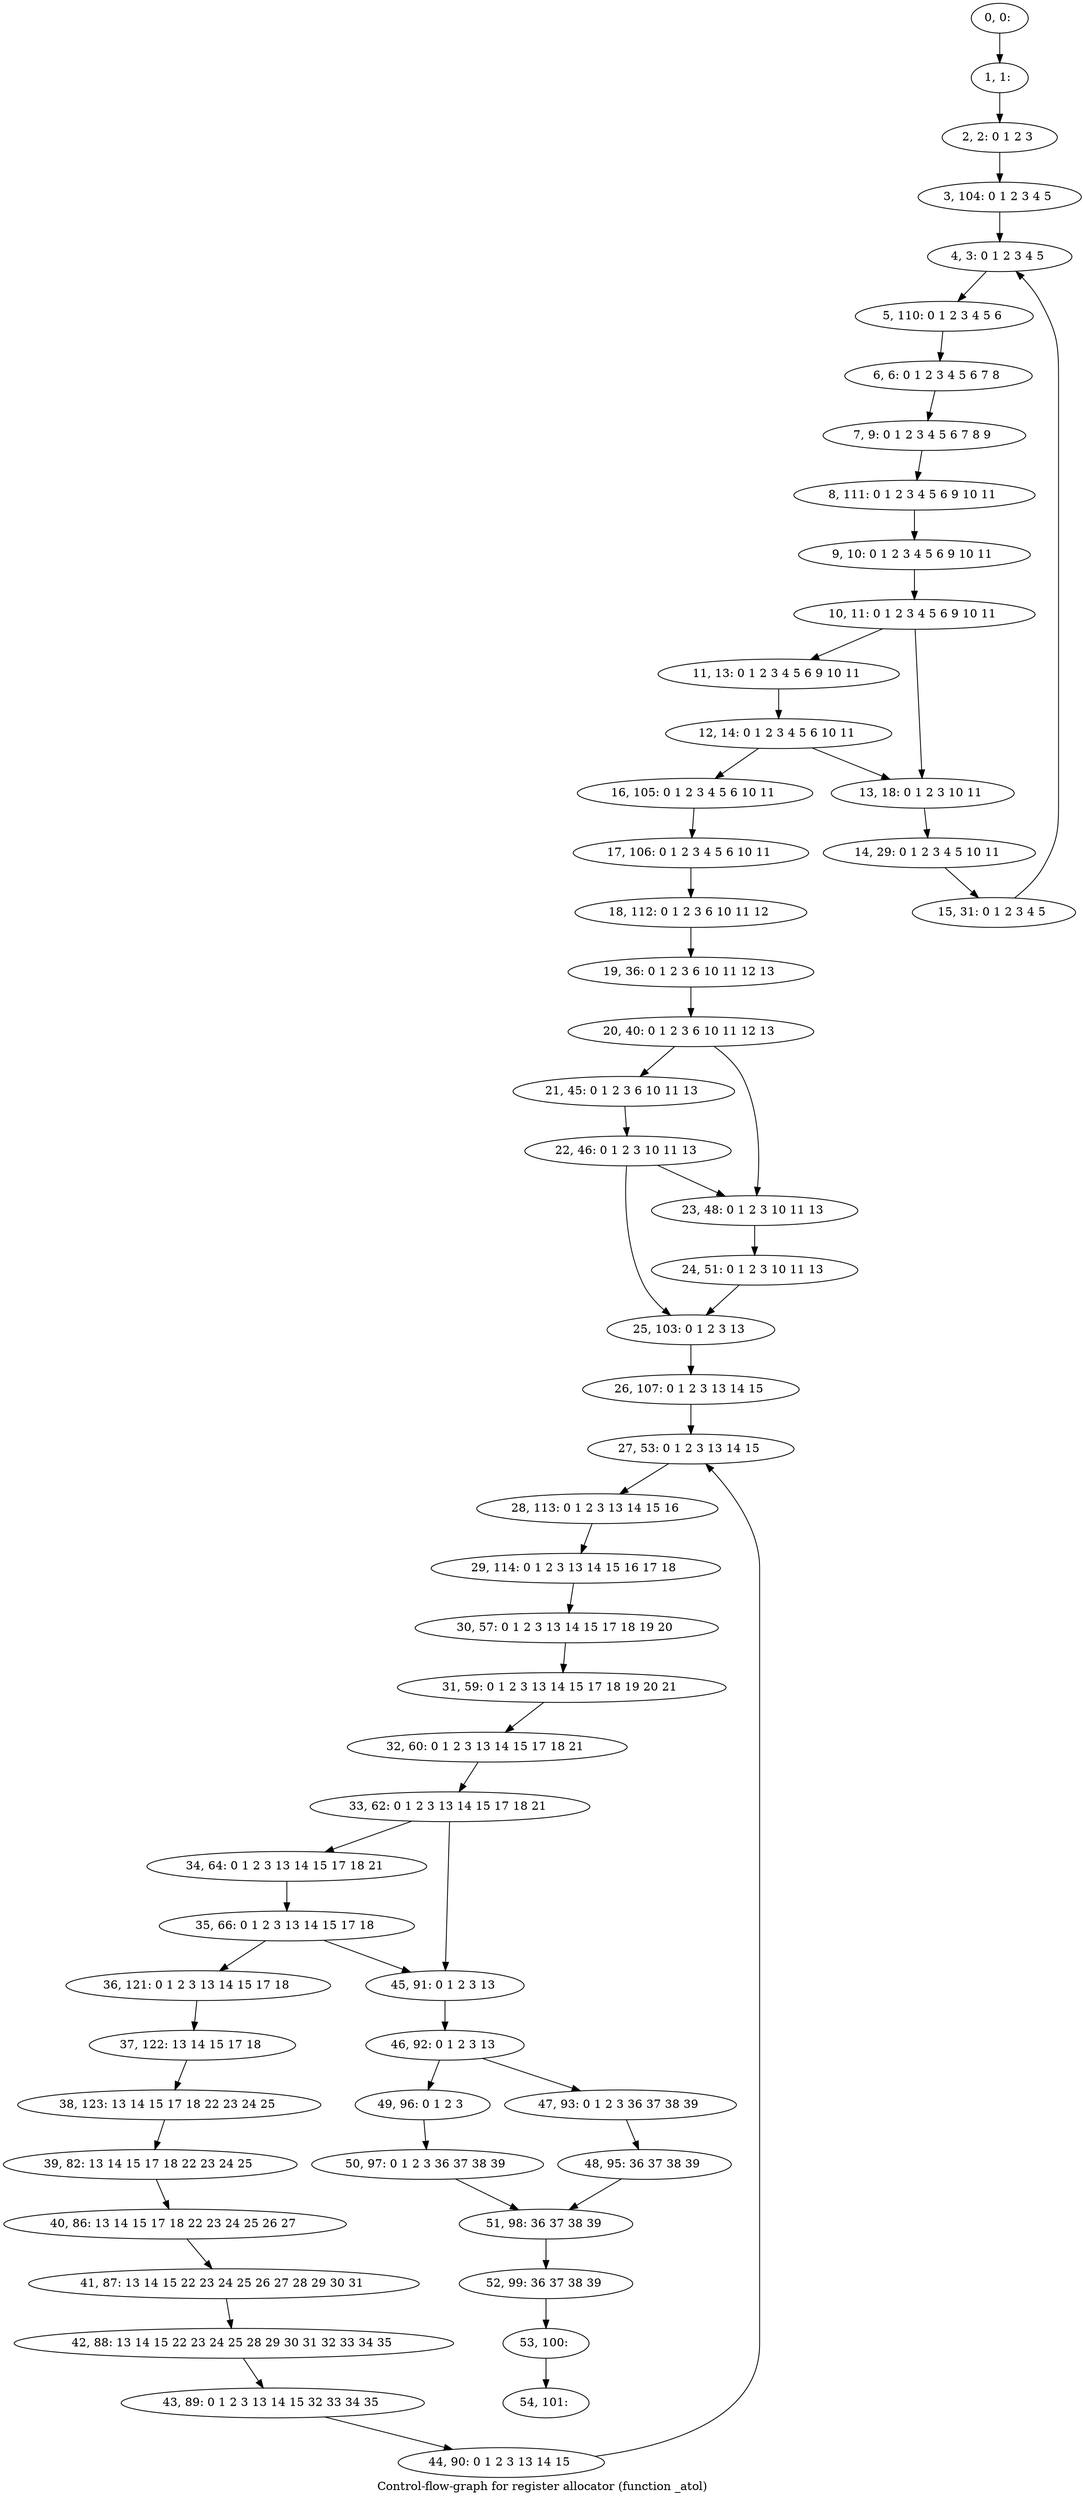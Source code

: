 digraph G {
graph [label="Control-flow-graph for register allocator (function _atol)"]
0[label="0, 0: "];
1[label="1, 1: "];
2[label="2, 2: 0 1 2 3 "];
3[label="3, 104: 0 1 2 3 4 5 "];
4[label="4, 3: 0 1 2 3 4 5 "];
5[label="5, 110: 0 1 2 3 4 5 6 "];
6[label="6, 6: 0 1 2 3 4 5 6 7 8 "];
7[label="7, 9: 0 1 2 3 4 5 6 7 8 9 "];
8[label="8, 111: 0 1 2 3 4 5 6 9 10 11 "];
9[label="9, 10: 0 1 2 3 4 5 6 9 10 11 "];
10[label="10, 11: 0 1 2 3 4 5 6 9 10 11 "];
11[label="11, 13: 0 1 2 3 4 5 6 9 10 11 "];
12[label="12, 14: 0 1 2 3 4 5 6 10 11 "];
13[label="13, 18: 0 1 2 3 10 11 "];
14[label="14, 29: 0 1 2 3 4 5 10 11 "];
15[label="15, 31: 0 1 2 3 4 5 "];
16[label="16, 105: 0 1 2 3 4 5 6 10 11 "];
17[label="17, 106: 0 1 2 3 4 5 6 10 11 "];
18[label="18, 112: 0 1 2 3 6 10 11 12 "];
19[label="19, 36: 0 1 2 3 6 10 11 12 13 "];
20[label="20, 40: 0 1 2 3 6 10 11 12 13 "];
21[label="21, 45: 0 1 2 3 6 10 11 13 "];
22[label="22, 46: 0 1 2 3 10 11 13 "];
23[label="23, 48: 0 1 2 3 10 11 13 "];
24[label="24, 51: 0 1 2 3 10 11 13 "];
25[label="25, 103: 0 1 2 3 13 "];
26[label="26, 107: 0 1 2 3 13 14 15 "];
27[label="27, 53: 0 1 2 3 13 14 15 "];
28[label="28, 113: 0 1 2 3 13 14 15 16 "];
29[label="29, 114: 0 1 2 3 13 14 15 16 17 18 "];
30[label="30, 57: 0 1 2 3 13 14 15 17 18 19 20 "];
31[label="31, 59: 0 1 2 3 13 14 15 17 18 19 20 21 "];
32[label="32, 60: 0 1 2 3 13 14 15 17 18 21 "];
33[label="33, 62: 0 1 2 3 13 14 15 17 18 21 "];
34[label="34, 64: 0 1 2 3 13 14 15 17 18 21 "];
35[label="35, 66: 0 1 2 3 13 14 15 17 18 "];
36[label="36, 121: 0 1 2 3 13 14 15 17 18 "];
37[label="37, 122: 13 14 15 17 18 "];
38[label="38, 123: 13 14 15 17 18 22 23 24 25 "];
39[label="39, 82: 13 14 15 17 18 22 23 24 25 "];
40[label="40, 86: 13 14 15 17 18 22 23 24 25 26 27 "];
41[label="41, 87: 13 14 15 22 23 24 25 26 27 28 29 30 31 "];
42[label="42, 88: 13 14 15 22 23 24 25 28 29 30 31 32 33 34 35 "];
43[label="43, 89: 0 1 2 3 13 14 15 32 33 34 35 "];
44[label="44, 90: 0 1 2 3 13 14 15 "];
45[label="45, 91: 0 1 2 3 13 "];
46[label="46, 92: 0 1 2 3 13 "];
47[label="47, 93: 0 1 2 3 36 37 38 39 "];
48[label="48, 95: 36 37 38 39 "];
49[label="49, 96: 0 1 2 3 "];
50[label="50, 97: 0 1 2 3 36 37 38 39 "];
51[label="51, 98: 36 37 38 39 "];
52[label="52, 99: 36 37 38 39 "];
53[label="53, 100: "];
54[label="54, 101: "];
0->1 ;
1->2 ;
2->3 ;
3->4 ;
4->5 ;
5->6 ;
6->7 ;
7->8 ;
8->9 ;
9->10 ;
10->11 ;
10->13 ;
11->12 ;
12->13 ;
12->16 ;
13->14 ;
14->15 ;
15->4 ;
16->17 ;
17->18 ;
18->19 ;
19->20 ;
20->21 ;
20->23 ;
21->22 ;
22->23 ;
22->25 ;
23->24 ;
24->25 ;
25->26 ;
26->27 ;
27->28 ;
28->29 ;
29->30 ;
30->31 ;
31->32 ;
32->33 ;
33->34 ;
33->45 ;
34->35 ;
35->36 ;
35->45 ;
36->37 ;
37->38 ;
38->39 ;
39->40 ;
40->41 ;
41->42 ;
42->43 ;
43->44 ;
44->27 ;
45->46 ;
46->47 ;
46->49 ;
47->48 ;
48->51 ;
49->50 ;
50->51 ;
51->52 ;
52->53 ;
53->54 ;
}

